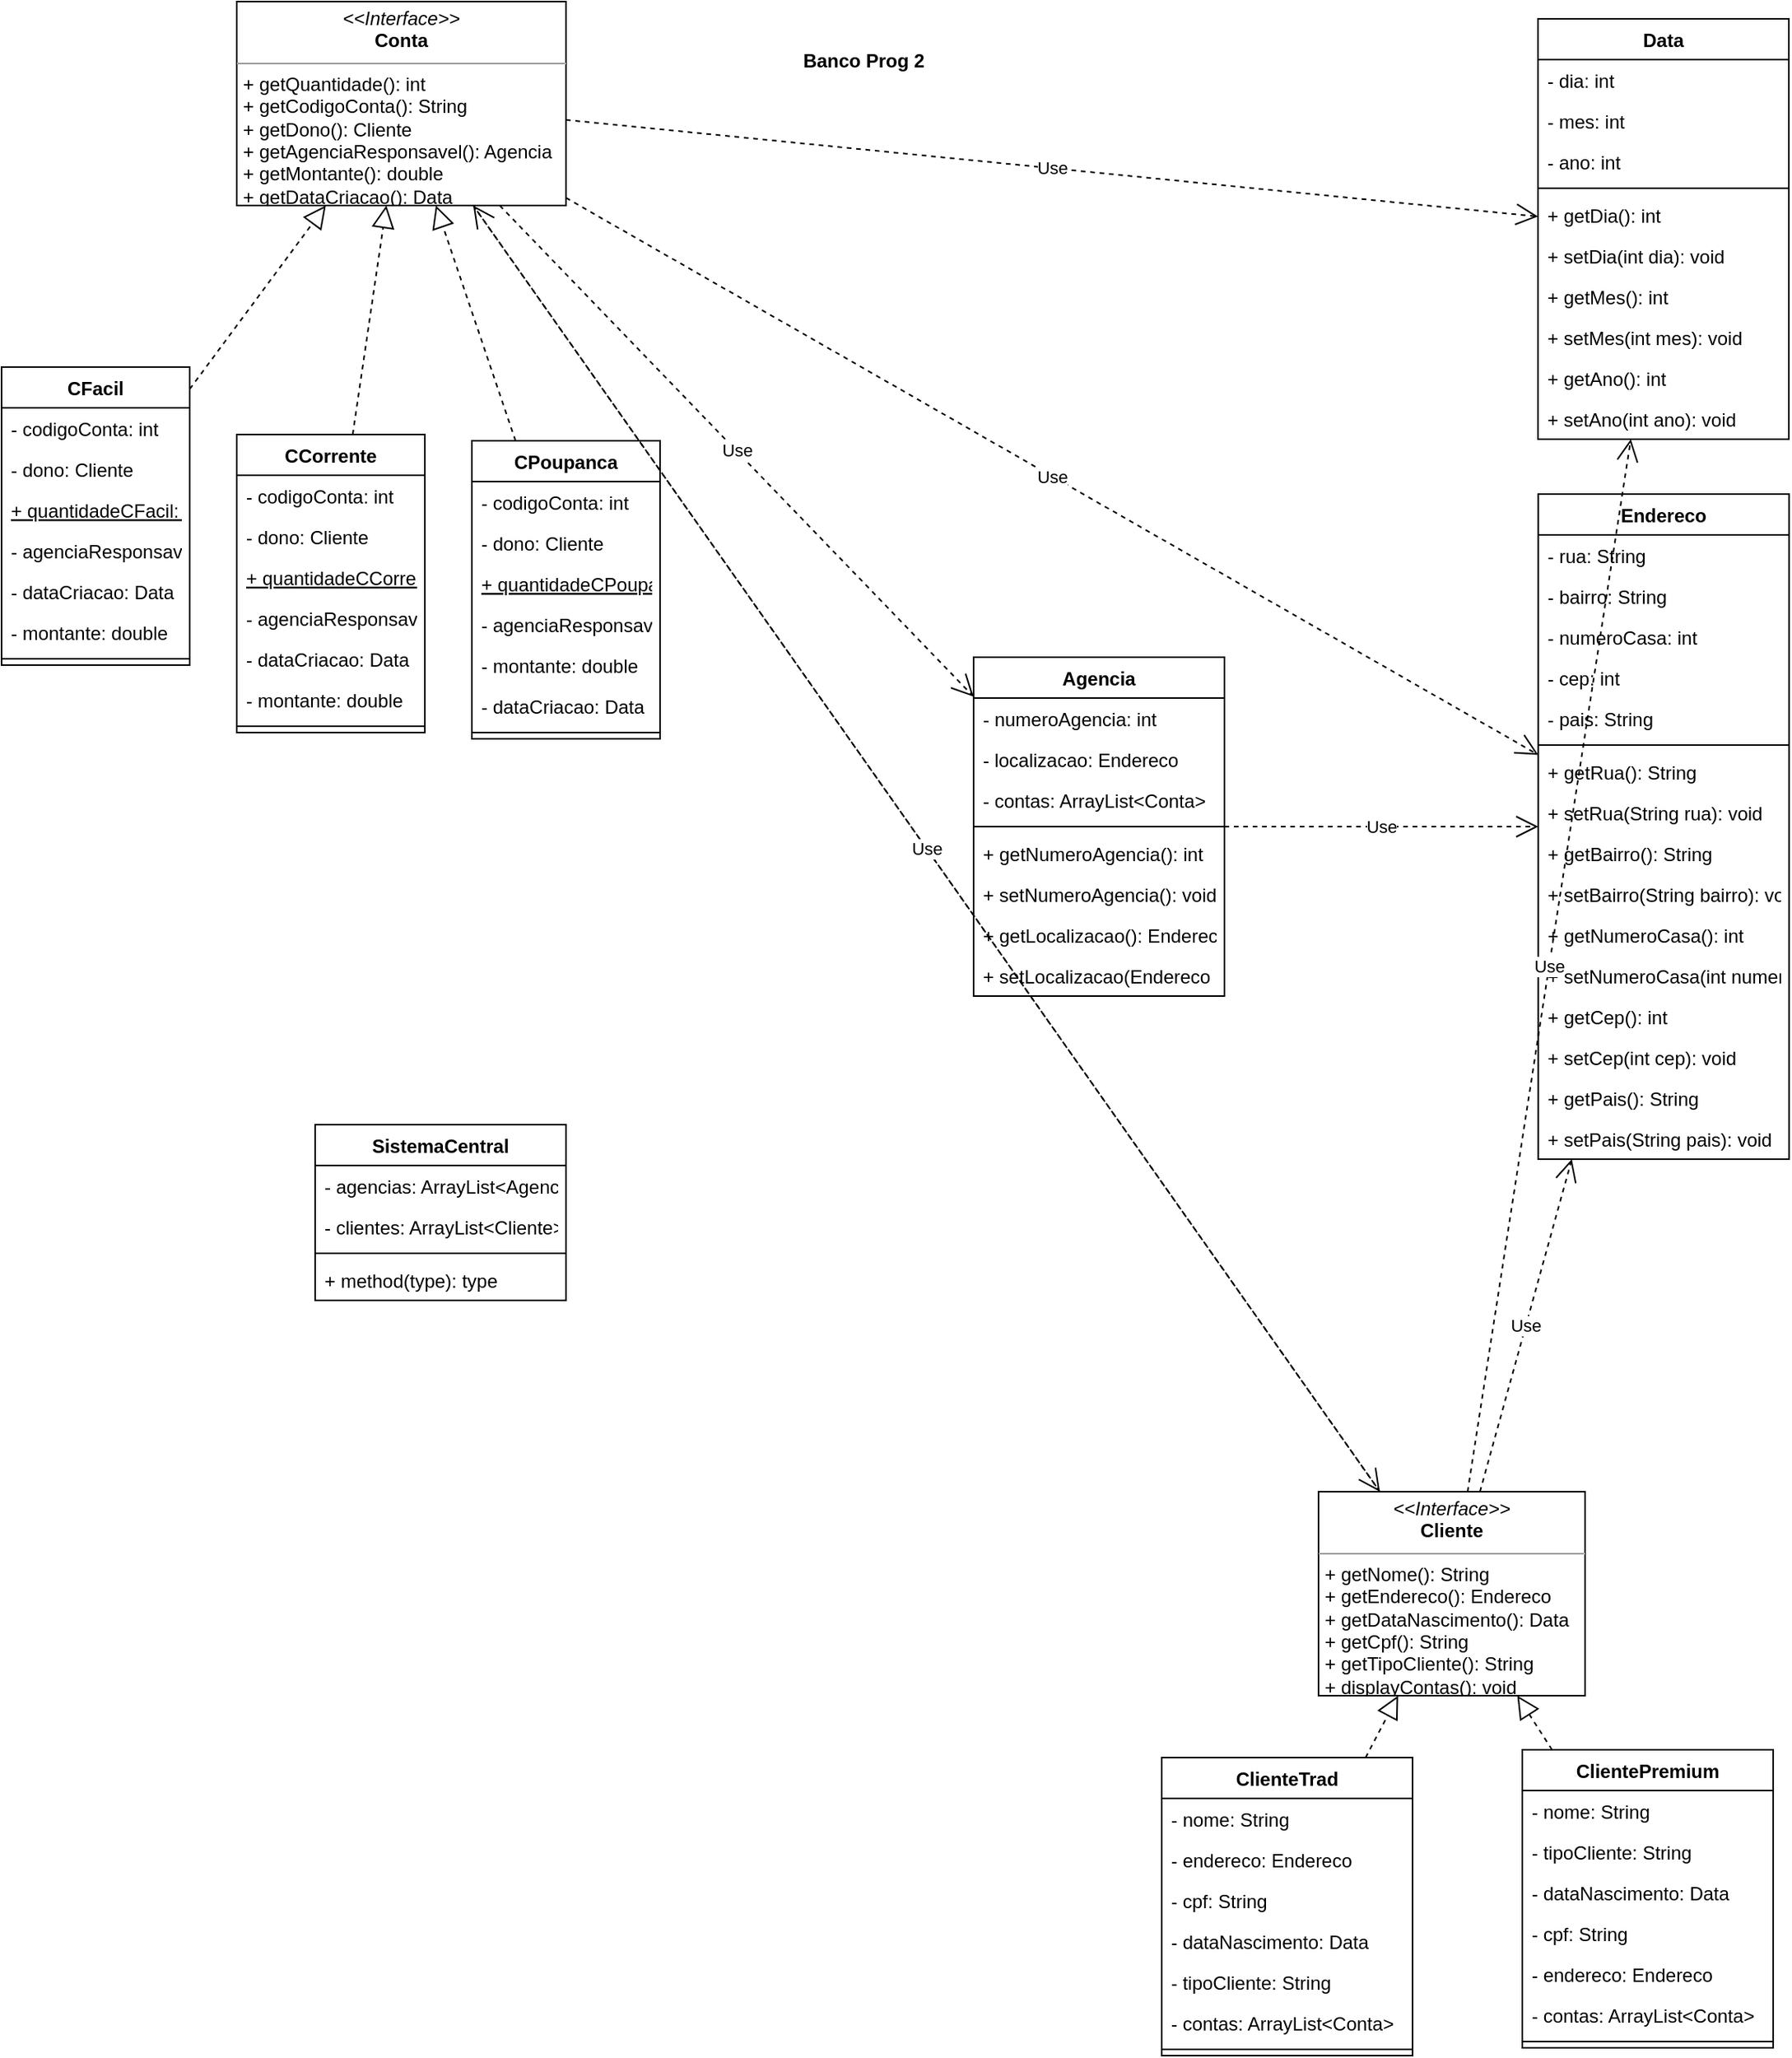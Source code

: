 <mxfile version="10.6.8" type="device"><diagram id="gd7dpBbsytTdprfUYs0m" name="Page-1"><mxGraphModel dx="1163" dy="637" grid="1" gridSize="10" guides="1" tooltips="1" connect="1" arrows="1" fold="1" page="1" pageScale="1" pageWidth="1169" pageHeight="827" math="0" shadow="0"><root><mxCell id="0"/><mxCell id="1" parent="0"/><mxCell id="YiwNn0eKk0eUXI1EvUjP-7" value="CFacil" style="swimlane;fontStyle=1;align=center;verticalAlign=top;childLayout=stackLayout;horizontal=1;startSize=26;horizontalStack=0;resizeParent=1;resizeParentMax=0;resizeLast=0;collapsible=1;marginBottom=0;" parent="1" vertex="1"><mxGeometry x="10" y="253" width="120" height="190" as="geometry"/></mxCell><mxCell id="phw_YXCOm1WGC0-nhpWC-49" value="- codigoConta: int" style="text;strokeColor=none;fillColor=none;align=left;verticalAlign=top;spacingLeft=4;spacingRight=4;overflow=hidden;rotatable=0;points=[[0,0.5],[1,0.5]];portConstraint=eastwest;fontStyle=0" parent="YiwNn0eKk0eUXI1EvUjP-7" vertex="1"><mxGeometry y="26" width="120" height="26" as="geometry"/></mxCell><mxCell id="phw_YXCOm1WGC0-nhpWC-50" value="- dono: Cliente" style="text;strokeColor=none;fillColor=none;align=left;verticalAlign=top;spacingLeft=4;spacingRight=4;overflow=hidden;rotatable=0;points=[[0,0.5],[1,0.5]];portConstraint=eastwest;fontFamily=Helvetica;fontSize=12;" parent="YiwNn0eKk0eUXI1EvUjP-7" vertex="1"><mxGeometry y="52" width="120" height="26" as="geometry"/></mxCell><mxCell id="phw_YXCOm1WGC0-nhpWC-52" value="+ quantidadeCFacil: int" style="text;strokeColor=none;fillColor=none;align=left;verticalAlign=top;spacingLeft=4;spacingRight=4;overflow=hidden;rotatable=0;points=[[0,0.5],[1,0.5]];portConstraint=eastwest;fontFamily=Helvetica;fontSize=12;fontStyle=4" parent="YiwNn0eKk0eUXI1EvUjP-7" vertex="1"><mxGeometry y="78" width="120" height="26" as="geometry"/></mxCell><mxCell id="phw_YXCOm1WGC0-nhpWC-51" value="- agenciaResponsavel: Agencia" style="text;strokeColor=none;fillColor=none;align=left;verticalAlign=top;spacingLeft=4;spacingRight=4;overflow=hidden;rotatable=0;points=[[0,0.5],[1,0.5]];portConstraint=eastwest;fontFamily=Helvetica;fontSize=12;" parent="YiwNn0eKk0eUXI1EvUjP-7" vertex="1"><mxGeometry y="104" width="120" height="26" as="geometry"/></mxCell><mxCell id="phw_YXCOm1WGC0-nhpWC-120" value="- dataCriacao: Data" style="text;strokeColor=none;fillColor=none;align=left;verticalAlign=top;spacingLeft=4;spacingRight=4;overflow=hidden;rotatable=0;points=[[0,0.5],[1,0.5]];portConstraint=eastwest;fontFamily=Helvetica;fontSize=12;" parent="YiwNn0eKk0eUXI1EvUjP-7" vertex="1"><mxGeometry y="130" width="120" height="26" as="geometry"/></mxCell><mxCell id="phw_YXCOm1WGC0-nhpWC-117" value="- montante: double" style="text;strokeColor=none;fillColor=none;align=left;verticalAlign=top;spacingLeft=4;spacingRight=4;overflow=hidden;rotatable=0;points=[[0,0.5],[1,0.5]];portConstraint=eastwest;fontFamily=Helvetica;fontSize=12;" parent="YiwNn0eKk0eUXI1EvUjP-7" vertex="1"><mxGeometry y="156" width="120" height="26" as="geometry"/></mxCell><mxCell id="YiwNn0eKk0eUXI1EvUjP-9" value="" style="line;strokeWidth=1;fillColor=none;align=left;verticalAlign=middle;spacingTop=-1;spacingLeft=3;spacingRight=3;rotatable=0;labelPosition=right;points=[];portConstraint=eastwest;" parent="YiwNn0eKk0eUXI1EvUjP-7" vertex="1"><mxGeometry y="182" width="120" height="8" as="geometry"/></mxCell><mxCell id="YiwNn0eKk0eUXI1EvUjP-11" value="CCorrente&#10;" style="swimlane;fontStyle=1;align=center;verticalAlign=top;childLayout=stackLayout;horizontal=1;startSize=26;horizontalStack=0;resizeParent=1;resizeParentMax=0;resizeLast=0;collapsible=1;marginBottom=0;" parent="1" vertex="1"><mxGeometry x="160" y="296" width="120" height="190" as="geometry"/></mxCell><mxCell id="YiwNn0eKk0eUXI1EvUjP-8" value="- codigoConta: int" style="text;strokeColor=none;fillColor=none;align=left;verticalAlign=top;spacingLeft=4;spacingRight=4;overflow=hidden;rotatable=0;points=[[0,0.5],[1,0.5]];portConstraint=eastwest;fontStyle=0" parent="YiwNn0eKk0eUXI1EvUjP-11" vertex="1"><mxGeometry y="26" width="120" height="26" as="geometry"/></mxCell><mxCell id="phw_YXCOm1WGC0-nhpWC-42" value="- dono: Cliente" style="text;strokeColor=none;fillColor=none;align=left;verticalAlign=top;spacingLeft=4;spacingRight=4;overflow=hidden;rotatable=0;points=[[0,0.5],[1,0.5]];portConstraint=eastwest;fontFamily=Helvetica;fontSize=12;" parent="YiwNn0eKk0eUXI1EvUjP-11" vertex="1"><mxGeometry y="52" width="120" height="26" as="geometry"/></mxCell><mxCell id="phw_YXCOm1WGC0-nhpWC-44" value="+ quantidadeCCorrente: int" style="text;strokeColor=none;fillColor=none;align=left;verticalAlign=top;spacingLeft=4;spacingRight=4;overflow=hidden;rotatable=0;points=[[0,0.5],[1,0.5]];portConstraint=eastwest;fontFamily=Helvetica;fontSize=12;fontStyle=4" parent="YiwNn0eKk0eUXI1EvUjP-11" vertex="1"><mxGeometry y="78" width="120" height="26" as="geometry"/></mxCell><mxCell id="phw_YXCOm1WGC0-nhpWC-43" value="- agenciaResponsavel: Agencia" style="text;strokeColor=none;fillColor=none;align=left;verticalAlign=top;spacingLeft=4;spacingRight=4;overflow=hidden;rotatable=0;points=[[0,0.5],[1,0.5]];portConstraint=eastwest;fontFamily=Helvetica;fontSize=12;" parent="YiwNn0eKk0eUXI1EvUjP-11" vertex="1"><mxGeometry y="104" width="120" height="26" as="geometry"/></mxCell><mxCell id="phw_YXCOm1WGC0-nhpWC-121" value="- dataCriacao: Data" style="text;strokeColor=none;fillColor=none;align=left;verticalAlign=top;spacingLeft=4;spacingRight=4;overflow=hidden;rotatable=0;points=[[0,0.5],[1,0.5]];portConstraint=eastwest;fontFamily=Helvetica;fontSize=12;" parent="YiwNn0eKk0eUXI1EvUjP-11" vertex="1"><mxGeometry y="130" width="120" height="26" as="geometry"/></mxCell><mxCell id="phw_YXCOm1WGC0-nhpWC-118" value="- montante: double" style="text;strokeColor=none;fillColor=none;align=left;verticalAlign=top;spacingLeft=4;spacingRight=4;overflow=hidden;rotatable=0;points=[[0,0.5],[1,0.5]];portConstraint=eastwest;fontFamily=Helvetica;fontSize=12;" parent="YiwNn0eKk0eUXI1EvUjP-11" vertex="1"><mxGeometry y="156" width="120" height="26" as="geometry"/></mxCell><mxCell id="YiwNn0eKk0eUXI1EvUjP-13" value="" style="line;strokeWidth=1;fillColor=none;align=left;verticalAlign=middle;spacingTop=-1;spacingLeft=3;spacingRight=3;rotatable=0;labelPosition=right;points=[];portConstraint=eastwest;" parent="YiwNn0eKk0eUXI1EvUjP-11" vertex="1"><mxGeometry y="182" width="120" height="8" as="geometry"/></mxCell><mxCell id="YiwNn0eKk0eUXI1EvUjP-15" value="CPoupanca" style="swimlane;fontStyle=1;align=center;verticalAlign=top;childLayout=stackLayout;horizontal=1;startSize=26;horizontalStack=0;resizeParent=1;resizeParentMax=0;resizeLast=0;collapsible=1;marginBottom=0;" parent="1" vertex="1"><mxGeometry x="310" y="300" width="120" height="190" as="geometry"/></mxCell><mxCell id="phw_YXCOm1WGC0-nhpWC-45" value="- codigoConta: int" style="text;strokeColor=none;fillColor=none;align=left;verticalAlign=top;spacingLeft=4;spacingRight=4;overflow=hidden;rotatable=0;points=[[0,0.5],[1,0.5]];portConstraint=eastwest;fontStyle=0" parent="YiwNn0eKk0eUXI1EvUjP-15" vertex="1"><mxGeometry y="26" width="120" height="26" as="geometry"/></mxCell><mxCell id="phw_YXCOm1WGC0-nhpWC-46" value="- dono: Cliente" style="text;strokeColor=none;fillColor=none;align=left;verticalAlign=top;spacingLeft=4;spacingRight=4;overflow=hidden;rotatable=0;points=[[0,0.5],[1,0.5]];portConstraint=eastwest;fontFamily=Helvetica;fontSize=12;" parent="YiwNn0eKk0eUXI1EvUjP-15" vertex="1"><mxGeometry y="52" width="120" height="26" as="geometry"/></mxCell><mxCell id="phw_YXCOm1WGC0-nhpWC-48" value="+ quantidadeCPoupanca: int" style="text;strokeColor=none;fillColor=none;align=left;verticalAlign=top;spacingLeft=4;spacingRight=4;overflow=hidden;rotatable=0;points=[[0,0.5],[1,0.5]];portConstraint=eastwest;fontFamily=Helvetica;fontSize=12;fontStyle=4" parent="YiwNn0eKk0eUXI1EvUjP-15" vertex="1"><mxGeometry y="78" width="120" height="26" as="geometry"/></mxCell><mxCell id="phw_YXCOm1WGC0-nhpWC-47" value="- agenciaResponsavel: Agencia" style="text;strokeColor=none;fillColor=none;align=left;verticalAlign=top;spacingLeft=4;spacingRight=4;overflow=hidden;rotatable=0;points=[[0,0.5],[1,0.5]];portConstraint=eastwest;fontFamily=Helvetica;fontSize=12;" parent="YiwNn0eKk0eUXI1EvUjP-15" vertex="1"><mxGeometry y="104" width="120" height="26" as="geometry"/></mxCell><mxCell id="phw_YXCOm1WGC0-nhpWC-119" value="- montante: double" style="text;strokeColor=none;fillColor=none;align=left;verticalAlign=top;spacingLeft=4;spacingRight=4;overflow=hidden;rotatable=0;points=[[0,0.5],[1,0.5]];portConstraint=eastwest;fontFamily=Helvetica;fontSize=12;" parent="YiwNn0eKk0eUXI1EvUjP-15" vertex="1"><mxGeometry y="130" width="120" height="26" as="geometry"/></mxCell><mxCell id="phw_YXCOm1WGC0-nhpWC-122" value="- dataCriacao: Data" style="text;strokeColor=none;fillColor=none;align=left;verticalAlign=top;spacingLeft=4;spacingRight=4;overflow=hidden;rotatable=0;points=[[0,0.5],[1,0.5]];portConstraint=eastwest;fontFamily=Helvetica;fontSize=12;" parent="YiwNn0eKk0eUXI1EvUjP-15" vertex="1"><mxGeometry y="156" width="120" height="26" as="geometry"/></mxCell><mxCell id="YiwNn0eKk0eUXI1EvUjP-17" value="" style="line;strokeWidth=1;fillColor=none;align=left;verticalAlign=middle;spacingTop=-1;spacingLeft=3;spacingRight=3;rotatable=0;labelPosition=right;points=[];portConstraint=eastwest;" parent="YiwNn0eKk0eUXI1EvUjP-15" vertex="1"><mxGeometry y="182" width="120" height="8" as="geometry"/></mxCell><mxCell id="phw_YXCOm1WGC0-nhpWC-56" value="&lt;p style=&quot;margin: 0px ; margin-top: 4px ; text-align: center&quot;&gt;&lt;i&gt;&amp;lt;&amp;lt;Interface&amp;gt;&amp;gt;&lt;/i&gt;&lt;br&gt;&lt;b&gt;Conta&lt;/b&gt;&lt;/p&gt;&lt;hr size=&quot;1&quot;&gt;&lt;p style=&quot;margin: 0px ; margin-left: 4px&quot;&gt;+ getQuantidade(): int&lt;br&gt;+ getCodigoConta(): String&lt;/p&gt;&lt;p style=&quot;margin: 0px ; margin-left: 4px&quot;&gt;+ getDono(): Cliente&lt;/p&gt;&lt;p style=&quot;margin: 0px ; margin-left: 4px&quot;&gt;+ getAgenciaResponsavel(): Agencia&lt;/p&gt;&lt;p style=&quot;margin: 0px ; margin-left: 4px&quot;&gt;+ getMontante(): double&lt;/p&gt;&lt;p style=&quot;margin: 0px ; margin-left: 4px&quot;&gt;+ getDataCriacao(): Data&lt;/p&gt;" style="verticalAlign=top;align=left;overflow=fill;fontSize=12;fontFamily=Helvetica;html=1;" parent="1" vertex="1"><mxGeometry x="160" y="20" width="210" height="130" as="geometry"/></mxCell><mxCell id="phw_YXCOm1WGC0-nhpWC-66" value="&lt;p style=&quot;margin: 0px ; margin-top: 4px ; text-align: center&quot;&gt;&lt;i&gt;&amp;lt;&amp;lt;Interface&amp;gt;&amp;gt;&lt;/i&gt;&lt;br&gt;&lt;b&gt;Cliente&lt;/b&gt;&lt;/p&gt;&lt;hr size=&quot;1&quot;&gt;&lt;p style=&quot;margin: 0px ; margin-left: 4px&quot;&gt;+ getNome(): String&lt;br&gt;+ getEndereco(): Endereco&lt;/p&gt;&lt;p style=&quot;margin: 0px ; margin-left: 4px&quot;&gt;+ getDataNascimento(): Data&lt;/p&gt;&lt;p style=&quot;margin: 0px ; margin-left: 4px&quot;&gt;+ getCpf(): String&lt;/p&gt;&lt;p style=&quot;margin: 0px ; margin-left: 4px&quot;&gt;+ getTipoCliente(): String&lt;/p&gt;&lt;p style=&quot;margin: 0px ; margin-left: 4px&quot;&gt;+ displayContas(): void&lt;/p&gt;" style="verticalAlign=top;align=left;overflow=fill;fontSize=12;fontFamily=Helvetica;html=1;" parent="1" vertex="1"><mxGeometry x="850" y="970" width="170" height="130" as="geometry"/></mxCell><mxCell id="phw_YXCOm1WGC0-nhpWC-67" value="ClienteTrad&#10;" style="swimlane;fontStyle=1;align=center;verticalAlign=top;childLayout=stackLayout;horizontal=1;startSize=26;horizontalStack=0;resizeParent=1;resizeParentMax=0;resizeLast=0;collapsible=1;marginBottom=0;fontFamily=Helvetica;fontSize=12;" parent="1" vertex="1"><mxGeometry x="750" y="1139.5" width="160" height="190" as="geometry"/></mxCell><mxCell id="phw_YXCOm1WGC0-nhpWC-68" value="- nome: String" style="text;strokeColor=none;fillColor=none;align=left;verticalAlign=top;spacingLeft=4;spacingRight=4;overflow=hidden;rotatable=0;points=[[0,0.5],[1,0.5]];portConstraint=eastwest;" parent="phw_YXCOm1WGC0-nhpWC-67" vertex="1"><mxGeometry y="26" width="160" height="26" as="geometry"/></mxCell><mxCell id="phw_YXCOm1WGC0-nhpWC-75" value="- endereco: Endereco" style="text;strokeColor=none;fillColor=none;align=left;verticalAlign=top;spacingLeft=4;spacingRight=4;overflow=hidden;rotatable=0;points=[[0,0.5],[1,0.5]];portConstraint=eastwest;fontFamily=Helvetica;fontSize=12;" parent="phw_YXCOm1WGC0-nhpWC-67" vertex="1"><mxGeometry y="52" width="160" height="26" as="geometry"/></mxCell><mxCell id="phw_YXCOm1WGC0-nhpWC-77" value="- cpf: String" style="text;strokeColor=none;fillColor=none;align=left;verticalAlign=top;spacingLeft=4;spacingRight=4;overflow=hidden;rotatable=0;points=[[0,0.5],[1,0.5]];portConstraint=eastwest;fontFamily=Helvetica;fontSize=12;" parent="phw_YXCOm1WGC0-nhpWC-67" vertex="1"><mxGeometry y="78" width="160" height="26" as="geometry"/></mxCell><mxCell id="phw_YXCOm1WGC0-nhpWC-76" value="- dataNascimento: Data" style="text;strokeColor=none;fillColor=none;align=left;verticalAlign=top;spacingLeft=4;spacingRight=4;overflow=hidden;rotatable=0;points=[[0,0.5],[1,0.5]];portConstraint=eastwest;fontFamily=Helvetica;fontSize=12;" parent="phw_YXCOm1WGC0-nhpWC-67" vertex="1"><mxGeometry y="104" width="160" height="26" as="geometry"/></mxCell><mxCell id="phw_YXCOm1WGC0-nhpWC-78" value="- tipoCliente: String" style="text;strokeColor=none;fillColor=none;align=left;verticalAlign=top;spacingLeft=4;spacingRight=4;overflow=hidden;rotatable=0;points=[[0,0.5],[1,0.5]];portConstraint=eastwest;fontFamily=Helvetica;fontSize=12;" parent="phw_YXCOm1WGC0-nhpWC-67" vertex="1"><mxGeometry y="130" width="160" height="26" as="geometry"/></mxCell><mxCell id="N0X5s4gqe6GtBb6VDySo-43" value="- contas: ArrayList&lt;Conta&gt;" style="text;strokeColor=none;fillColor=none;align=left;verticalAlign=top;spacingLeft=4;spacingRight=4;overflow=hidden;rotatable=0;points=[[0,0.5],[1,0.5]];portConstraint=eastwest;" vertex="1" parent="phw_YXCOm1WGC0-nhpWC-67"><mxGeometry y="156" width="160" height="26" as="geometry"/></mxCell><mxCell id="phw_YXCOm1WGC0-nhpWC-69" value="" style="line;strokeWidth=1;fillColor=none;align=left;verticalAlign=middle;spacingTop=-1;spacingLeft=3;spacingRight=3;rotatable=0;labelPosition=right;points=[];portConstraint=eastwest;" parent="phw_YXCOm1WGC0-nhpWC-67" vertex="1"><mxGeometry y="182" width="160" height="8" as="geometry"/></mxCell><mxCell id="phw_YXCOm1WGC0-nhpWC-71" value="ClientePremium" style="swimlane;fontStyle=1;align=center;verticalAlign=top;childLayout=stackLayout;horizontal=1;startSize=26;horizontalStack=0;resizeParent=1;resizeParentMax=0;resizeLast=0;collapsible=1;marginBottom=0;fontFamily=Helvetica;fontSize=12;" parent="1" vertex="1"><mxGeometry x="980" y="1134.5" width="160" height="190" as="geometry"/></mxCell><mxCell id="phw_YXCOm1WGC0-nhpWC-79" value="- nome: String" style="text;strokeColor=none;fillColor=none;align=left;verticalAlign=top;spacingLeft=4;spacingRight=4;overflow=hidden;rotatable=0;points=[[0,0.5],[1,0.5]];portConstraint=eastwest;" parent="phw_YXCOm1WGC0-nhpWC-71" vertex="1"><mxGeometry y="26" width="160" height="26" as="geometry"/></mxCell><mxCell id="phw_YXCOm1WGC0-nhpWC-83" value="- tipoCliente: String" style="text;strokeColor=none;fillColor=none;align=left;verticalAlign=top;spacingLeft=4;spacingRight=4;overflow=hidden;rotatable=0;points=[[0,0.5],[1,0.5]];portConstraint=eastwest;fontFamily=Helvetica;fontSize=12;" parent="phw_YXCOm1WGC0-nhpWC-71" vertex="1"><mxGeometry y="52" width="160" height="26" as="geometry"/></mxCell><mxCell id="phw_YXCOm1WGC0-nhpWC-82" value="- dataNascimento: Data" style="text;strokeColor=none;fillColor=none;align=left;verticalAlign=top;spacingLeft=4;spacingRight=4;overflow=hidden;rotatable=0;points=[[0,0.5],[1,0.5]];portConstraint=eastwest;fontFamily=Helvetica;fontSize=12;" parent="phw_YXCOm1WGC0-nhpWC-71" vertex="1"><mxGeometry y="78" width="160" height="26" as="geometry"/></mxCell><mxCell id="phw_YXCOm1WGC0-nhpWC-81" value="- cpf: String" style="text;strokeColor=none;fillColor=none;align=left;verticalAlign=top;spacingLeft=4;spacingRight=4;overflow=hidden;rotatable=0;points=[[0,0.5],[1,0.5]];portConstraint=eastwest;fontFamily=Helvetica;fontSize=12;" parent="phw_YXCOm1WGC0-nhpWC-71" vertex="1"><mxGeometry y="104" width="160" height="26" as="geometry"/></mxCell><mxCell id="phw_YXCOm1WGC0-nhpWC-80" value="- endereco: Endereco" style="text;strokeColor=none;fillColor=none;align=left;verticalAlign=top;spacingLeft=4;spacingRight=4;overflow=hidden;rotatable=0;points=[[0,0.5],[1,0.5]];portConstraint=eastwest;fontFamily=Helvetica;fontSize=12;" parent="phw_YXCOm1WGC0-nhpWC-71" vertex="1"><mxGeometry y="130" width="160" height="26" as="geometry"/></mxCell><mxCell id="N0X5s4gqe6GtBb6VDySo-44" value="- contas: ArrayList&lt;Conta&gt;" style="text;strokeColor=none;fillColor=none;align=left;verticalAlign=top;spacingLeft=4;spacingRight=4;overflow=hidden;rotatable=0;points=[[0,0.5],[1,0.5]];portConstraint=eastwest;" vertex="1" parent="phw_YXCOm1WGC0-nhpWC-71"><mxGeometry y="156" width="160" height="26" as="geometry"/></mxCell><mxCell id="phw_YXCOm1WGC0-nhpWC-73" value="" style="line;strokeWidth=1;fillColor=none;align=left;verticalAlign=middle;spacingTop=-1;spacingLeft=3;spacingRight=3;rotatable=0;labelPosition=right;points=[];portConstraint=eastwest;" parent="phw_YXCOm1WGC0-nhpWC-71" vertex="1"><mxGeometry y="182" width="160" height="8" as="geometry"/></mxCell><mxCell id="phw_YXCOm1WGC0-nhpWC-86" value="Endereco" style="swimlane;fontStyle=1;align=center;verticalAlign=top;childLayout=stackLayout;horizontal=1;startSize=26;horizontalStack=0;resizeParent=1;resizeParentMax=0;resizeLast=0;collapsible=1;marginBottom=0;fontFamily=Helvetica;fontSize=12;" parent="1" vertex="1"><mxGeometry x="990.167" y="334" width="160" height="424" as="geometry"/></mxCell><mxCell id="phw_YXCOm1WGC0-nhpWC-90" value="- rua: String" style="text;strokeColor=none;fillColor=none;align=left;verticalAlign=top;spacingLeft=4;spacingRight=4;overflow=hidden;rotatable=0;points=[[0,0.5],[1,0.5]];portConstraint=eastwest;fontFamily=Helvetica;fontSize=12;" parent="phw_YXCOm1WGC0-nhpWC-86" vertex="1"><mxGeometry y="26" width="160" height="26" as="geometry"/></mxCell><mxCell id="phw_YXCOm1WGC0-nhpWC-92" value="- bairro: String" style="text;strokeColor=none;fillColor=none;align=left;verticalAlign=top;spacingLeft=4;spacingRight=4;overflow=hidden;rotatable=0;points=[[0,0.5],[1,0.5]];portConstraint=eastwest;fontFamily=Helvetica;fontSize=12;" parent="phw_YXCOm1WGC0-nhpWC-86" vertex="1"><mxGeometry y="52" width="160" height="26" as="geometry"/></mxCell><mxCell id="phw_YXCOm1WGC0-nhpWC-91" value="- numeroCasa: int" style="text;strokeColor=none;fillColor=none;align=left;verticalAlign=top;spacingLeft=4;spacingRight=4;overflow=hidden;rotatable=0;points=[[0,0.5],[1,0.5]];portConstraint=eastwest;fontFamily=Helvetica;fontSize=12;" parent="phw_YXCOm1WGC0-nhpWC-86" vertex="1"><mxGeometry y="78" width="160" height="26" as="geometry"/></mxCell><mxCell id="phw_YXCOm1WGC0-nhpWC-93" value="- cep: int" style="text;strokeColor=none;fillColor=none;align=left;verticalAlign=top;spacingLeft=4;spacingRight=4;overflow=hidden;rotatable=0;points=[[0,0.5],[1,0.5]];portConstraint=eastwest;fontFamily=Helvetica;fontSize=12;" parent="phw_YXCOm1WGC0-nhpWC-86" vertex="1"><mxGeometry y="104" width="160" height="26" as="geometry"/></mxCell><mxCell id="phw_YXCOm1WGC0-nhpWC-87" value="- pais: String" style="text;strokeColor=none;fillColor=none;align=left;verticalAlign=top;spacingLeft=4;spacingRight=4;overflow=hidden;rotatable=0;points=[[0,0.5],[1,0.5]];portConstraint=eastwest;" parent="phw_YXCOm1WGC0-nhpWC-86" vertex="1"><mxGeometry y="130" width="160" height="26" as="geometry"/></mxCell><mxCell id="phw_YXCOm1WGC0-nhpWC-88" value="" style="line;strokeWidth=1;fillColor=none;align=left;verticalAlign=middle;spacingTop=-1;spacingLeft=3;spacingRight=3;rotatable=0;labelPosition=right;points=[];portConstraint=eastwest;" parent="phw_YXCOm1WGC0-nhpWC-86" vertex="1"><mxGeometry y="156" width="160" height="8" as="geometry"/></mxCell><mxCell id="phw_YXCOm1WGC0-nhpWC-94" value="+ getRua(): String" style="text;strokeColor=none;fillColor=none;align=left;verticalAlign=top;spacingLeft=4;spacingRight=4;overflow=hidden;rotatable=0;points=[[0,0.5],[1,0.5]];portConstraint=eastwest;fontFamily=Helvetica;fontSize=12;" parent="phw_YXCOm1WGC0-nhpWC-86" vertex="1"><mxGeometry y="164" width="160" height="26" as="geometry"/></mxCell><mxCell id="phw_YXCOm1WGC0-nhpWC-100" value="+ setRua(String rua): void" style="text;strokeColor=none;fillColor=none;align=left;verticalAlign=top;spacingLeft=4;spacingRight=4;overflow=hidden;rotatable=0;points=[[0,0.5],[1,0.5]];portConstraint=eastwest;fontFamily=Helvetica;fontSize=12;" parent="phw_YXCOm1WGC0-nhpWC-86" vertex="1"><mxGeometry y="190" width="160" height="26" as="geometry"/></mxCell><mxCell id="phw_YXCOm1WGC0-nhpWC-102" value="+ getBairro(): String" style="text;strokeColor=none;fillColor=none;align=left;verticalAlign=top;spacingLeft=4;spacingRight=4;overflow=hidden;rotatable=0;points=[[0,0.5],[1,0.5]];portConstraint=eastwest;fontFamily=Helvetica;fontSize=12;" parent="phw_YXCOm1WGC0-nhpWC-86" vertex="1"><mxGeometry y="216" width="160" height="26" as="geometry"/></mxCell><mxCell id="phw_YXCOm1WGC0-nhpWC-96" value="+ setBairro(String bairro): void" style="text;strokeColor=none;fillColor=none;align=left;verticalAlign=top;spacingLeft=4;spacingRight=4;overflow=hidden;rotatable=0;points=[[0,0.5],[1,0.5]];portConstraint=eastwest;fontFamily=Helvetica;fontSize=12;" parent="phw_YXCOm1WGC0-nhpWC-86" vertex="1"><mxGeometry y="242" width="160" height="26" as="geometry"/></mxCell><mxCell id="phw_YXCOm1WGC0-nhpWC-99" value="+ getNumeroCasa(): int" style="text;strokeColor=none;fillColor=none;align=left;verticalAlign=top;spacingLeft=4;spacingRight=4;overflow=hidden;rotatable=0;points=[[0,0.5],[1,0.5]];portConstraint=eastwest;fontFamily=Helvetica;fontSize=12;" parent="phw_YXCOm1WGC0-nhpWC-86" vertex="1"><mxGeometry y="268" width="160" height="26" as="geometry"/></mxCell><mxCell id="phw_YXCOm1WGC0-nhpWC-101" value="+ setNumeroCasa(int numeroCasa): void" style="text;strokeColor=none;fillColor=none;align=left;verticalAlign=top;spacingLeft=4;spacingRight=4;overflow=hidden;rotatable=0;points=[[0,0.5],[1,0.5]];portConstraint=eastwest;fontFamily=Helvetica;fontSize=12;" parent="phw_YXCOm1WGC0-nhpWC-86" vertex="1"><mxGeometry y="294" width="160" height="26" as="geometry"/></mxCell><mxCell id="phw_YXCOm1WGC0-nhpWC-98" value="+ getCep(): int" style="text;strokeColor=none;fillColor=none;align=left;verticalAlign=top;spacingLeft=4;spacingRight=4;overflow=hidden;rotatable=0;points=[[0,0.5],[1,0.5]];portConstraint=eastwest;fontFamily=Helvetica;fontSize=12;" parent="phw_YXCOm1WGC0-nhpWC-86" vertex="1"><mxGeometry y="320" width="160" height="26" as="geometry"/></mxCell><mxCell id="phw_YXCOm1WGC0-nhpWC-97" value="+ setCep(int cep): void" style="text;strokeColor=none;fillColor=none;align=left;verticalAlign=top;spacingLeft=4;spacingRight=4;overflow=hidden;rotatable=0;points=[[0,0.5],[1,0.5]];portConstraint=eastwest;fontFamily=Helvetica;fontSize=12;" parent="phw_YXCOm1WGC0-nhpWC-86" vertex="1"><mxGeometry y="346" width="160" height="26" as="geometry"/></mxCell><mxCell id="phw_YXCOm1WGC0-nhpWC-95" value="+ getPais(): String" style="text;strokeColor=none;fillColor=none;align=left;verticalAlign=top;spacingLeft=4;spacingRight=4;overflow=hidden;rotatable=0;points=[[0,0.5],[1,0.5]];portConstraint=eastwest;fontFamily=Helvetica;fontSize=12;" parent="phw_YXCOm1WGC0-nhpWC-86" vertex="1"><mxGeometry y="372" width="160" height="26" as="geometry"/></mxCell><mxCell id="phw_YXCOm1WGC0-nhpWC-89" value="+ setPais(String pais): void" style="text;strokeColor=none;fillColor=none;align=left;verticalAlign=top;spacingLeft=4;spacingRight=4;overflow=hidden;rotatable=0;points=[[0,0.5],[1,0.5]];portConstraint=eastwest;" parent="phw_YXCOm1WGC0-nhpWC-86" vertex="1"><mxGeometry y="398" width="160" height="26" as="geometry"/></mxCell><mxCell id="phw_YXCOm1WGC0-nhpWC-106" value="Data" style="swimlane;fontStyle=1;align=center;verticalAlign=top;childLayout=stackLayout;horizontal=1;startSize=26;horizontalStack=0;resizeParent=1;resizeParentMax=0;resizeLast=0;collapsible=1;marginBottom=0;fontFamily=Helvetica;fontSize=12;" parent="1" vertex="1"><mxGeometry x="990" y="31" width="160" height="268" as="geometry"/></mxCell><mxCell id="phw_YXCOm1WGC0-nhpWC-107" value="- dia: int" style="text;strokeColor=none;fillColor=none;align=left;verticalAlign=top;spacingLeft=4;spacingRight=4;overflow=hidden;rotatable=0;points=[[0,0.5],[1,0.5]];portConstraint=eastwest;" parent="phw_YXCOm1WGC0-nhpWC-106" vertex="1"><mxGeometry y="26" width="160" height="26" as="geometry"/></mxCell><mxCell id="phw_YXCOm1WGC0-nhpWC-111" value="- mes: int" style="text;strokeColor=none;fillColor=none;align=left;verticalAlign=top;spacingLeft=4;spacingRight=4;overflow=hidden;rotatable=0;points=[[0,0.5],[1,0.5]];portConstraint=eastwest;fontFamily=Helvetica;fontSize=12;" parent="phw_YXCOm1WGC0-nhpWC-106" vertex="1"><mxGeometry y="52" width="160" height="26" as="geometry"/></mxCell><mxCell id="phw_YXCOm1WGC0-nhpWC-110" value="- ano: int" style="text;strokeColor=none;fillColor=none;align=left;verticalAlign=top;spacingLeft=4;spacingRight=4;overflow=hidden;rotatable=0;points=[[0,0.5],[1,0.5]];portConstraint=eastwest;fontFamily=Helvetica;fontSize=12;" parent="phw_YXCOm1WGC0-nhpWC-106" vertex="1"><mxGeometry y="78" width="160" height="26" as="geometry"/></mxCell><mxCell id="phw_YXCOm1WGC0-nhpWC-108" value="" style="line;strokeWidth=1;fillColor=none;align=left;verticalAlign=middle;spacingTop=-1;spacingLeft=3;spacingRight=3;rotatable=0;labelPosition=right;points=[];portConstraint=eastwest;" parent="phw_YXCOm1WGC0-nhpWC-106" vertex="1"><mxGeometry y="104" width="160" height="8" as="geometry"/></mxCell><mxCell id="phw_YXCOm1WGC0-nhpWC-112" value="+ getDia(): int" style="text;strokeColor=none;fillColor=none;align=left;verticalAlign=top;spacingLeft=4;spacingRight=4;overflow=hidden;rotatable=0;points=[[0,0.5],[1,0.5]];portConstraint=eastwest;fontFamily=Helvetica;fontSize=12;" parent="phw_YXCOm1WGC0-nhpWC-106" vertex="1"><mxGeometry y="112" width="160" height="26" as="geometry"/></mxCell><mxCell id="phw_YXCOm1WGC0-nhpWC-116" value="+ setDia(int dia): void" style="text;strokeColor=none;fillColor=none;align=left;verticalAlign=top;spacingLeft=4;spacingRight=4;overflow=hidden;rotatable=0;points=[[0,0.5],[1,0.5]];portConstraint=eastwest;fontFamily=Helvetica;fontSize=12;" parent="phw_YXCOm1WGC0-nhpWC-106" vertex="1"><mxGeometry y="138" width="160" height="26" as="geometry"/></mxCell><mxCell id="phw_YXCOm1WGC0-nhpWC-114" value="+ getMes(): int" style="text;strokeColor=none;fillColor=none;align=left;verticalAlign=top;spacingLeft=4;spacingRight=4;overflow=hidden;rotatable=0;points=[[0,0.5],[1,0.5]];portConstraint=eastwest;fontFamily=Helvetica;fontSize=12;" parent="phw_YXCOm1WGC0-nhpWC-106" vertex="1"><mxGeometry y="164" width="160" height="26" as="geometry"/></mxCell><mxCell id="phw_YXCOm1WGC0-nhpWC-115" value="+ setMes(int mes): void" style="text;strokeColor=none;fillColor=none;align=left;verticalAlign=top;spacingLeft=4;spacingRight=4;overflow=hidden;rotatable=0;points=[[0,0.5],[1,0.5]];portConstraint=eastwest;fontFamily=Helvetica;fontSize=12;" parent="phw_YXCOm1WGC0-nhpWC-106" vertex="1"><mxGeometry y="190" width="160" height="26" as="geometry"/></mxCell><mxCell id="phw_YXCOm1WGC0-nhpWC-113" value="+ getAno(): int" style="text;strokeColor=none;fillColor=none;align=left;verticalAlign=top;spacingLeft=4;spacingRight=4;overflow=hidden;rotatable=0;points=[[0,0.5],[1,0.5]];portConstraint=eastwest;fontFamily=Helvetica;fontSize=12;" parent="phw_YXCOm1WGC0-nhpWC-106" vertex="1"><mxGeometry y="216" width="160" height="26" as="geometry"/></mxCell><mxCell id="phw_YXCOm1WGC0-nhpWC-109" value="+ setAno(int ano): void" style="text;strokeColor=none;fillColor=none;align=left;verticalAlign=top;spacingLeft=4;spacingRight=4;overflow=hidden;rotatable=0;points=[[0,0.5],[1,0.5]];portConstraint=eastwest;" parent="phw_YXCOm1WGC0-nhpWC-106" vertex="1"><mxGeometry y="242" width="160" height="26" as="geometry"/></mxCell><mxCell id="N0X5s4gqe6GtBb6VDySo-5" value="Agencia" style="swimlane;fontStyle=1;align=center;verticalAlign=top;childLayout=stackLayout;horizontal=1;startSize=26;horizontalStack=0;resizeParent=1;resizeParentMax=0;resizeLast=0;collapsible=1;marginBottom=0;" vertex="1" parent="1"><mxGeometry x="630" y="438" width="160" height="216" as="geometry"/></mxCell><mxCell id="N0X5s4gqe6GtBb6VDySo-6" value="- numeroAgencia: int" style="text;strokeColor=none;fillColor=none;align=left;verticalAlign=top;spacingLeft=4;spacingRight=4;overflow=hidden;rotatable=0;points=[[0,0.5],[1,0.5]];portConstraint=eastwest;" vertex="1" parent="N0X5s4gqe6GtBb6VDySo-5"><mxGeometry y="26" width="160" height="26" as="geometry"/></mxCell><mxCell id="N0X5s4gqe6GtBb6VDySo-9" value="- localizacao: Endereco" style="text;strokeColor=none;fillColor=none;align=left;verticalAlign=top;spacingLeft=4;spacingRight=4;overflow=hidden;rotatable=0;points=[[0,0.5],[1,0.5]];portConstraint=eastwest;" vertex="1" parent="N0X5s4gqe6GtBb6VDySo-5"><mxGeometry y="52" width="160" height="26" as="geometry"/></mxCell><mxCell id="N0X5s4gqe6GtBb6VDySo-45" value="- contas: ArrayList&lt;Conta&gt;" style="text;strokeColor=none;fillColor=none;align=left;verticalAlign=top;spacingLeft=4;spacingRight=4;overflow=hidden;rotatable=0;points=[[0,0.5],[1,0.5]];portConstraint=eastwest;" vertex="1" parent="N0X5s4gqe6GtBb6VDySo-5"><mxGeometry y="78" width="160" height="26" as="geometry"/></mxCell><mxCell id="N0X5s4gqe6GtBb6VDySo-7" value="" style="line;strokeWidth=1;fillColor=none;align=left;verticalAlign=middle;spacingTop=-1;spacingLeft=3;spacingRight=3;rotatable=0;labelPosition=right;points=[];portConstraint=eastwest;" vertex="1" parent="N0X5s4gqe6GtBb6VDySo-5"><mxGeometry y="104" width="160" height="8" as="geometry"/></mxCell><mxCell id="N0X5s4gqe6GtBb6VDySo-10" value="+ getNumeroAgencia(): int" style="text;strokeColor=none;fillColor=none;align=left;verticalAlign=top;spacingLeft=4;spacingRight=4;overflow=hidden;rotatable=0;points=[[0,0.5],[1,0.5]];portConstraint=eastwest;" vertex="1" parent="N0X5s4gqe6GtBb6VDySo-5"><mxGeometry y="112" width="160" height="26" as="geometry"/></mxCell><mxCell id="N0X5s4gqe6GtBb6VDySo-11" value="+ setNumeroAgencia(): void" style="text;strokeColor=none;fillColor=none;align=left;verticalAlign=top;spacingLeft=4;spacingRight=4;overflow=hidden;rotatable=0;points=[[0,0.5],[1,0.5]];portConstraint=eastwest;" vertex="1" parent="N0X5s4gqe6GtBb6VDySo-5"><mxGeometry y="138" width="160" height="26" as="geometry"/></mxCell><mxCell id="N0X5s4gqe6GtBb6VDySo-12" value="+ getLocalizacao(): Endereco" style="text;strokeColor=none;fillColor=none;align=left;verticalAlign=top;spacingLeft=4;spacingRight=4;overflow=hidden;rotatable=0;points=[[0,0.5],[1,0.5]];portConstraint=eastwest;" vertex="1" parent="N0X5s4gqe6GtBb6VDySo-5"><mxGeometry y="164" width="160" height="26" as="geometry"/></mxCell><mxCell id="N0X5s4gqe6GtBb6VDySo-8" value="+ setLocalizacao(Endereco localizacao): void" style="text;strokeColor=none;fillColor=none;align=left;verticalAlign=top;spacingLeft=4;spacingRight=4;overflow=hidden;rotatable=0;points=[[0,0.5],[1,0.5]];portConstraint=eastwest;" vertex="1" parent="N0X5s4gqe6GtBb6VDySo-5"><mxGeometry y="190" width="160" height="26" as="geometry"/></mxCell><mxCell id="N0X5s4gqe6GtBb6VDySo-19" value="" style="endArrow=block;dashed=1;endFill=0;endSize=12;html=1;" edge="1" parent="1" source="YiwNn0eKk0eUXI1EvUjP-7" target="phw_YXCOm1WGC0-nhpWC-56"><mxGeometry width="160" relative="1" as="geometry"><mxPoint x="80" y="180" as="sourcePoint"/><mxPoint x="240" y="180" as="targetPoint"/></mxGeometry></mxCell><mxCell id="N0X5s4gqe6GtBb6VDySo-20" value="" style="endArrow=block;dashed=1;endFill=0;endSize=12;html=1;" edge="1" parent="1" source="YiwNn0eKk0eUXI1EvUjP-11" target="phw_YXCOm1WGC0-nhpWC-56"><mxGeometry width="160" relative="1" as="geometry"><mxPoint x="80" y="460" as="sourcePoint"/><mxPoint x="240" y="460" as="targetPoint"/></mxGeometry></mxCell><mxCell id="N0X5s4gqe6GtBb6VDySo-21" value="" style="endArrow=block;dashed=1;endFill=0;endSize=12;html=1;" edge="1" parent="1" source="YiwNn0eKk0eUXI1EvUjP-15" target="phw_YXCOm1WGC0-nhpWC-56"><mxGeometry width="160" relative="1" as="geometry"><mxPoint x="160" y="490" as="sourcePoint"/><mxPoint x="320" y="490" as="targetPoint"/></mxGeometry></mxCell><mxCell id="N0X5s4gqe6GtBb6VDySo-22" value="" style="endArrow=block;dashed=1;endFill=0;endSize=12;html=1;" edge="1" parent="1" source="phw_YXCOm1WGC0-nhpWC-67" target="phw_YXCOm1WGC0-nhpWC-66"><mxGeometry width="160" relative="1" as="geometry"><mxPoint x="720" y="1030" as="sourcePoint"/><mxPoint x="880" y="1030" as="targetPoint"/></mxGeometry></mxCell><mxCell id="N0X5s4gqe6GtBb6VDySo-23" value="" style="endArrow=block;dashed=1;endFill=0;endSize=12;html=1;" edge="1" parent="1" source="phw_YXCOm1WGC0-nhpWC-71" target="phw_YXCOm1WGC0-nhpWC-66"><mxGeometry width="160" relative="1" as="geometry"><mxPoint x="670" y="1040" as="sourcePoint"/><mxPoint x="830" y="1040" as="targetPoint"/></mxGeometry></mxCell><mxCell id="N0X5s4gqe6GtBb6VDySo-26" value="Use" style="endArrow=open;endSize=12;dashed=1;html=1;" edge="1" parent="1" source="phw_YXCOm1WGC0-nhpWC-56" target="phw_YXCOm1WGC0-nhpWC-106"><mxGeometry width="160" relative="1" as="geometry"><mxPoint x="380" y="60" as="sourcePoint"/><mxPoint x="540" y="60" as="targetPoint"/></mxGeometry></mxCell><mxCell id="N0X5s4gqe6GtBb6VDySo-27" value="Use" style="endArrow=open;endSize=12;dashed=1;html=1;" edge="1" parent="1" source="phw_YXCOm1WGC0-nhpWC-56" target="phw_YXCOm1WGC0-nhpWC-86"><mxGeometry width="160" relative="1" as="geometry"><mxPoint x="460" y="160" as="sourcePoint"/><mxPoint x="620" y="160" as="targetPoint"/></mxGeometry></mxCell><mxCell id="N0X5s4gqe6GtBb6VDySo-28" value="Use" style="endArrow=open;endSize=12;dashed=1;html=1;" edge="1" parent="1" source="N0X5s4gqe6GtBb6VDySo-5" target="phw_YXCOm1WGC0-nhpWC-86"><mxGeometry width="160" relative="1" as="geometry"><mxPoint x="630" y="540" as="sourcePoint"/><mxPoint x="790" y="540" as="targetPoint"/></mxGeometry></mxCell><mxCell id="N0X5s4gqe6GtBb6VDySo-30" value="Use" style="endArrow=open;endSize=12;dashed=1;html=1;" edge="1" parent="1" source="phw_YXCOm1WGC0-nhpWC-66" target="phw_YXCOm1WGC0-nhpWC-86"><mxGeometry width="160" relative="1" as="geometry"><mxPoint x="890" y="900" as="sourcePoint"/><mxPoint x="1050" y="900" as="targetPoint"/></mxGeometry></mxCell><mxCell id="N0X5s4gqe6GtBb6VDySo-31" value="Use" style="endArrow=open;endSize=12;dashed=1;html=1;" edge="1" parent="1" source="phw_YXCOm1WGC0-nhpWC-66" target="phw_YXCOm1WGC0-nhpWC-106"><mxGeometry width="160" relative="1" as="geometry"><mxPoint x="760" y="810" as="sourcePoint"/><mxPoint x="920" y="810" as="targetPoint"/></mxGeometry></mxCell><mxCell id="N0X5s4gqe6GtBb6VDySo-32" value="Use" style="endArrow=open;endSize=12;dashed=1;html=1;" edge="1" parent="1" source="phw_YXCOm1WGC0-nhpWC-56" target="N0X5s4gqe6GtBb6VDySo-5"><mxGeometry width="160" relative="1" as="geometry"><mxPoint x="560" y="360" as="sourcePoint"/><mxPoint x="720" y="360" as="targetPoint"/></mxGeometry></mxCell><mxCell id="N0X5s4gqe6GtBb6VDySo-33" value="SistemaCentral" style="swimlane;fontStyle=1;align=center;verticalAlign=top;childLayout=stackLayout;horizontal=1;startSize=26;horizontalStack=0;resizeParent=1;resizeParentMax=0;resizeLast=0;collapsible=1;marginBottom=0;" vertex="1" parent="1"><mxGeometry x="210" y="736" width="160" height="112" as="geometry"/></mxCell><mxCell id="N0X5s4gqe6GtBb6VDySo-34" value="- agencias: ArrayList&lt;Agencia&gt;" style="text;strokeColor=none;fillColor=none;align=left;verticalAlign=top;spacingLeft=4;spacingRight=4;overflow=hidden;rotatable=0;points=[[0,0.5],[1,0.5]];portConstraint=eastwest;" vertex="1" parent="N0X5s4gqe6GtBb6VDySo-33"><mxGeometry y="26" width="160" height="26" as="geometry"/></mxCell><mxCell id="N0X5s4gqe6GtBb6VDySo-49" value="- clientes: ArrayList&lt;Cliente&gt;" style="text;strokeColor=none;fillColor=none;align=left;verticalAlign=top;spacingLeft=4;spacingRight=4;overflow=hidden;rotatable=0;points=[[0,0.5],[1,0.5]];portConstraint=eastwest;" vertex="1" parent="N0X5s4gqe6GtBb6VDySo-33"><mxGeometry y="52" width="160" height="26" as="geometry"/></mxCell><mxCell id="N0X5s4gqe6GtBb6VDySo-35" value="" style="line;strokeWidth=1;fillColor=none;align=left;verticalAlign=middle;spacingTop=-1;spacingLeft=3;spacingRight=3;rotatable=0;labelPosition=right;points=[];portConstraint=eastwest;" vertex="1" parent="N0X5s4gqe6GtBb6VDySo-33"><mxGeometry y="78" width="160" height="8" as="geometry"/></mxCell><mxCell id="N0X5s4gqe6GtBb6VDySo-36" value="+ method(type): type" style="text;strokeColor=none;fillColor=none;align=left;verticalAlign=top;spacingLeft=4;spacingRight=4;overflow=hidden;rotatable=0;points=[[0,0.5],[1,0.5]];portConstraint=eastwest;" vertex="1" parent="N0X5s4gqe6GtBb6VDySo-33"><mxGeometry y="86" width="160" height="26" as="geometry"/></mxCell><mxCell id="N0X5s4gqe6GtBb6VDySo-46" value="Use" style="endArrow=open;endSize=12;dashed=1;html=1;" edge="1" parent="1" source="phw_YXCOm1WGC0-nhpWC-66" target="phw_YXCOm1WGC0-nhpWC-56"><mxGeometry width="160" relative="1" as="geometry"><mxPoint x="620" y="830" as="sourcePoint"/><mxPoint x="780" y="830" as="targetPoint"/></mxGeometry></mxCell><mxCell id="N0X5s4gqe6GtBb6VDySo-47" value="Use" style="endArrow=open;endSize=12;dashed=1;html=1;" edge="1" parent="1" source="phw_YXCOm1WGC0-nhpWC-56" target="phw_YXCOm1WGC0-nhpWC-66"><mxGeometry width="160" relative="1" as="geometry"><mxPoint x="430" y="70" as="sourcePoint"/><mxPoint x="590" y="70" as="targetPoint"/></mxGeometry></mxCell><mxCell id="N0X5s4gqe6GtBb6VDySo-48" value="Banco Prog 2" style="text;align=center;fontStyle=1;verticalAlign=middle;spacingLeft=3;spacingRight=3;strokeColor=none;rotatable=0;points=[[0,0.5],[1,0.5]];portConstraint=eastwest;" vertex="1" parent="1"><mxGeometry x="520" y="44" width="80" height="26" as="geometry"/></mxCell></root></mxGraphModel></diagram><diagram id="Ye7m5_ZkHEsD8QG90-0N" name="Page-2"><mxGraphModel dx="840" dy="452" grid="1" gridSize="10" guides="1" tooltips="1" connect="1" arrows="1" fold="1" page="1" pageScale="1" pageWidth="827" pageHeight="1169" math="0" shadow="0"><root><mxCell id="v3-5qwAN-YhFJmZgU2Em-0"/><mxCell id="v3-5qwAN-YhFJmZgU2Em-1" parent="v3-5qwAN-YhFJmZgU2Em-0"/></root></mxGraphModel></diagram></mxfile>